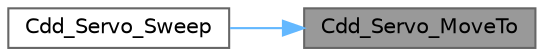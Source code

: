 digraph "Cdd_Servo_MoveTo"
{
 // LATEX_PDF_SIZE
  bgcolor="transparent";
  edge [fontname=Helvetica,fontsize=10,labelfontname=Helvetica,labelfontsize=10];
  node [fontname=Helvetica,fontsize=10,shape=box,height=0.2,width=0.4];
  rankdir="RL";
  Node1 [id="Node000001",label="Cdd_Servo_MoveTo",height=0.2,width=0.4,color="gray40", fillcolor="grey60", style="filled", fontcolor="black",tooltip=" "];
  Node1 -> Node2 [id="edge1_Node000001_Node000002",dir="back",color="steelblue1",style="solid",tooltip=" "];
  Node2 [id="Node000002",label="Cdd_Servo_Sweep",height=0.2,width=0.4,color="grey40", fillcolor="white", style="filled",URL="$_cdd___servo_8c.html#ae6e1be658a8a40113744abcb2f6124ac",tooltip=" "];
}
